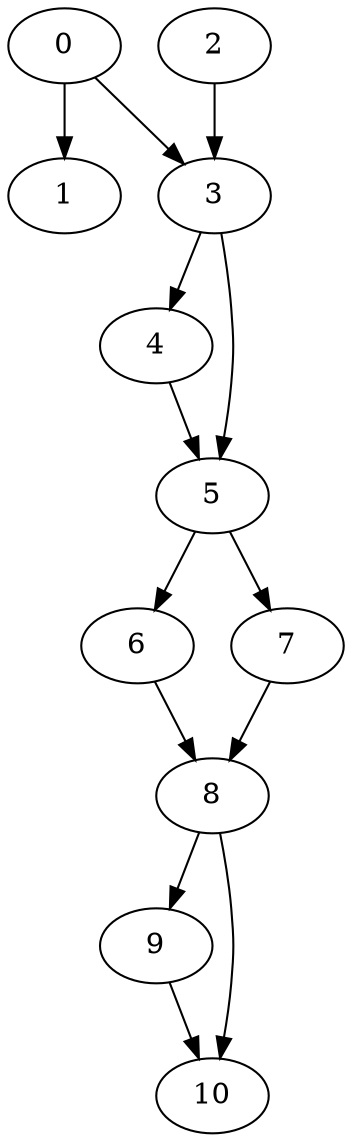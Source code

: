 digraph {
	0
	1
	2
	3
	4
	5
	6
	7
	8
	9
	10
	6 -> 8
	7 -> 8
	8 -> 9
	0 -> 1
	0 -> 3
	2 -> 3
	4 -> 5
	3 -> 5
	5 -> 6
	5 -> 7
	3 -> 4
	8 -> 10
	9 -> 10
}

